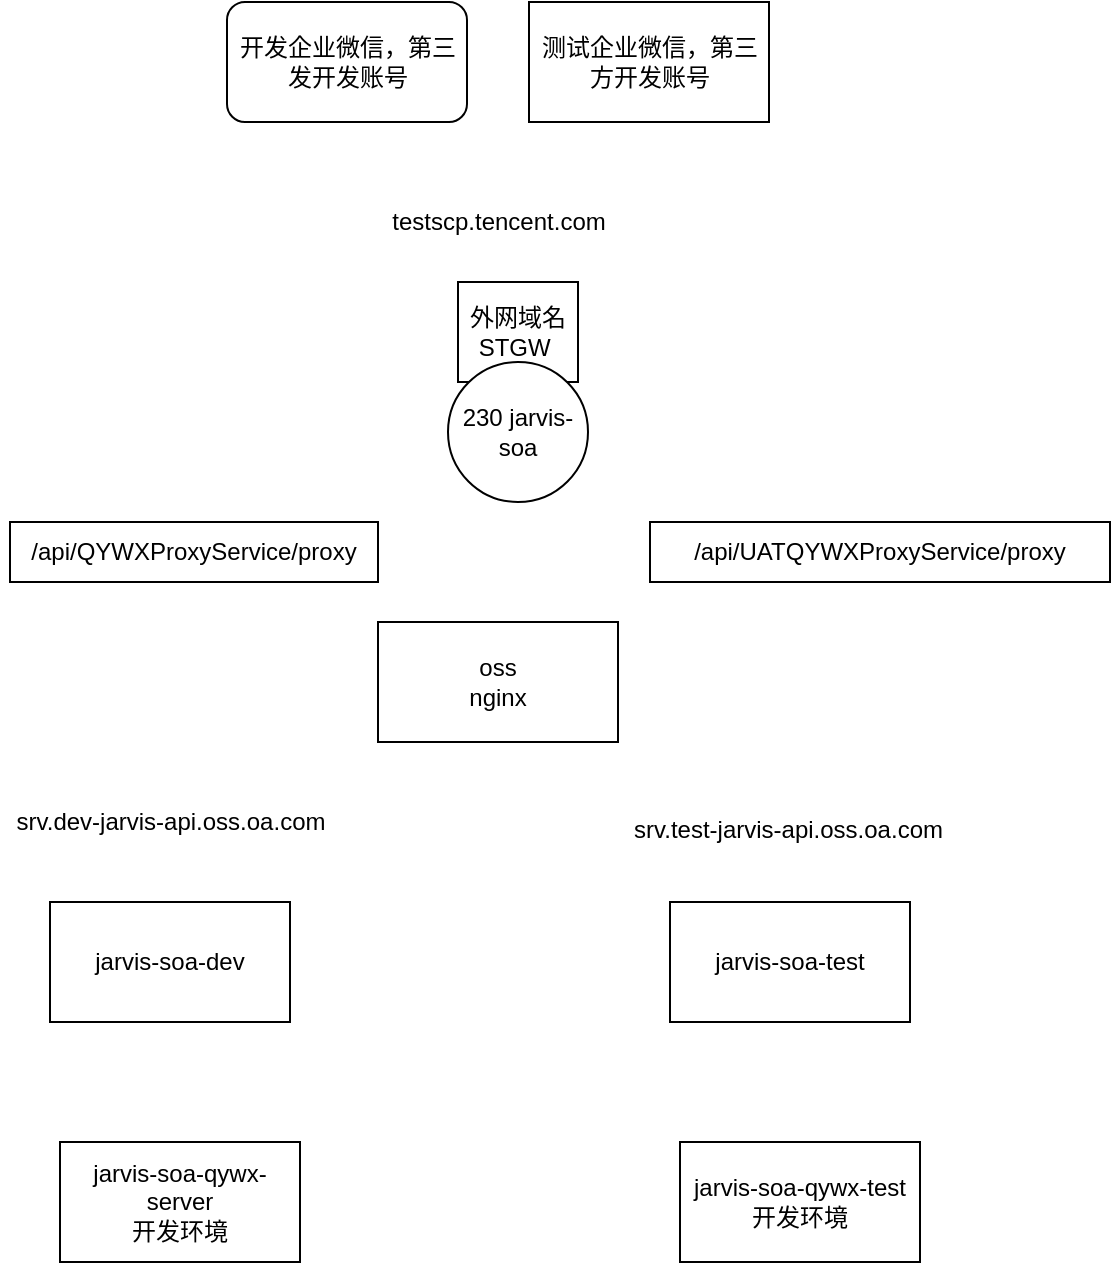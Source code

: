 <mxfile version="14.1.1" type="github"><diagram id="D5T2hs1z2Hjyp2WpPuVi" name="Page-1"><mxGraphModel dx="1422" dy="794" grid="1" gridSize="10" guides="1" tooltips="1" connect="1" arrows="1" fold="1" page="1" pageScale="1" pageWidth="827" pageHeight="1169" math="0" shadow="0"><root><mxCell id="0"/><mxCell id="1" parent="0"/><mxCell id="mbQ-_Hh3TZpQp5h_c-mO-1" value="外网域名STGW&amp;nbsp;" style="rounded=0;whiteSpace=wrap;html=1;" parent="1" vertex="1"><mxGeometry x="334" y="170" width="60" height="50" as="geometry"/></mxCell><mxCell id="mbQ-_Hh3TZpQp5h_c-mO-2" value="230 jarvis-soa" style="ellipse;whiteSpace=wrap;html=1;aspect=fixed;" parent="1" vertex="1"><mxGeometry x="329" y="210" width="70" height="70" as="geometry"/></mxCell><mxCell id="mbQ-_Hh3TZpQp5h_c-mO-3" value="开发企业微信，第三发开发账号" style="rounded=1;whiteSpace=wrap;html=1;" parent="1" vertex="1"><mxGeometry x="218.5" y="30" width="120" height="60" as="geometry"/></mxCell><mxCell id="mbQ-_Hh3TZpQp5h_c-mO-4" value="testscp.tencent.com" style="text;html=1;align=center;verticalAlign=middle;resizable=0;points=[];autosize=1;" parent="1" vertex="1"><mxGeometry x="294" y="130" width="120" height="20" as="geometry"/></mxCell><mxCell id="mbQ-_Hh3TZpQp5h_c-mO-5" value="oss&lt;br&gt;nginx&lt;br&gt;" style="rounded=0;whiteSpace=wrap;html=1;" parent="1" vertex="1"><mxGeometry x="294" y="340" width="120" height="60" as="geometry"/></mxCell><mxCell id="mbQ-_Hh3TZpQp5h_c-mO-6" value="srv.dev-jarvis-api.oss.oa.com" style="text;html=1;align=center;verticalAlign=middle;resizable=0;points=[];autosize=1;" parent="1" vertex="1"><mxGeometry x="105" y="430" width="170" height="20" as="geometry"/></mxCell><mxCell id="mbQ-_Hh3TZpQp5h_c-mO-7" value="jarvis-soa-dev" style="rounded=0;whiteSpace=wrap;html=1;" parent="1" vertex="1"><mxGeometry x="130" y="480" width="120" height="60" as="geometry"/></mxCell><mxCell id="mbQ-_Hh3TZpQp5h_c-mO-8" value="jarvis-soa-qywx-server&lt;br&gt;开发环境" style="rounded=0;whiteSpace=wrap;html=1;" parent="1" vertex="1"><mxGeometry x="135" y="600" width="120" height="60" as="geometry"/></mxCell><UserObject label="srv.test-jarvis-api.oss.oa.com" link="srv.test-jarvis-api.oss.oa.com" id="mbQ-_Hh3TZpQp5h_c-mO-9"><mxCell style="text;whiteSpace=wrap;html=1;" parent="1" vertex="1"><mxGeometry x="420" y="430" width="180" height="30" as="geometry"/></mxCell></UserObject><mxCell id="mbQ-_Hh3TZpQp5h_c-mO-10" value="jarvis-soa-test" style="rounded=0;whiteSpace=wrap;html=1;" parent="1" vertex="1"><mxGeometry x="440" y="480" width="120" height="60" as="geometry"/></mxCell><mxCell id="mbQ-_Hh3TZpQp5h_c-mO-11" value="jarvis-soa-qywx-test&lt;br&gt;开发环境" style="rounded=0;whiteSpace=wrap;html=1;" parent="1" vertex="1"><mxGeometry x="445" y="600" width="120" height="60" as="geometry"/></mxCell><mxCell id="mbQ-_Hh3TZpQp5h_c-mO-12" value="&lt;span&gt;/api/QYWXProxyService/proxy&lt;/span&gt;" style="rounded=0;whiteSpace=wrap;html=1;" parent="1" vertex="1"><mxGeometry x="110" y="290" width="184" height="30" as="geometry"/></mxCell><mxCell id="mbQ-_Hh3TZpQp5h_c-mO-13" value="/api/UATQYWXProxyService/proxy" style="rounded=0;whiteSpace=wrap;html=1;" parent="1" vertex="1"><mxGeometry x="430" y="290" width="230" height="30" as="geometry"/></mxCell><mxCell id="mbQ-_Hh3TZpQp5h_c-mO-14" value="&lt;span&gt;测试企业微信，第三方开发账号&lt;/span&gt;" style="rounded=0;whiteSpace=wrap;html=1;" parent="1" vertex="1"><mxGeometry x="369.5" y="30" width="120" height="60" as="geometry"/></mxCell></root></mxGraphModel></diagram></mxfile>